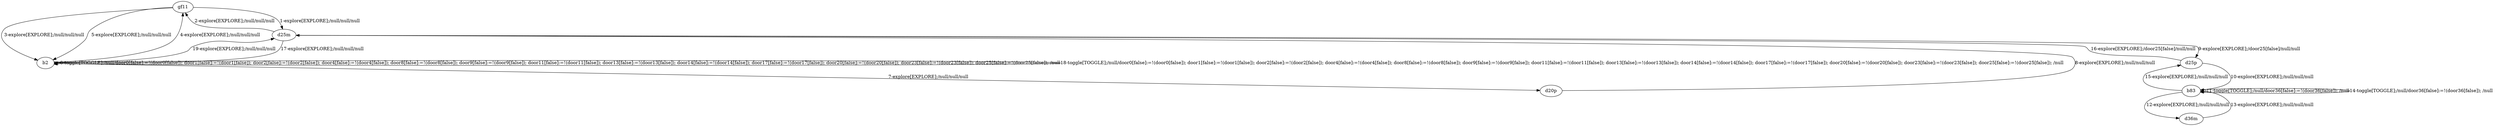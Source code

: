 # Total number of goals covered by this test: 1
# d36m --> b83

digraph g {
"gf11" -> "d25m" [label = "1-explore[EXPLORE];/null/null/null"];
"d25m" -> "gf11" [label = "2-explore[EXPLORE];/null/null/null"];
"gf11" -> "b2" [label = "3-explore[EXPLORE];/null/null/null"];
"b2" -> "gf11" [label = "4-explore[EXPLORE];/null/null/null"];
"gf11" -> "b2" [label = "5-explore[EXPLORE];/null/null/null"];
"b2" -> "b2" [label = "6-toggle[TOGGLE];/null/door0[false]:=!(door0[false]); door1[false]:=!(door1[false]); door2[false]:=!(door2[false]); door4[false]:=!(door4[false]); door8[false]:=!(door8[false]); door9[false]:=!(door9[false]); door11[false]:=!(door11[false]); door13[false]:=!(door13[false]); door14[false]:=!(door14[false]); door17[false]:=!(door17[false]); door20[false]:=!(door20[false]); door23[false]:=!(door23[false]); door25[false]:=!(door25[false]); /null"];
"b2" -> "d20p" [label = "7-explore[EXPLORE];/null/null/null"];
"d20p" -> "d25m" [label = "8-explore[EXPLORE];/null/null/null"];
"d25m" -> "d25p" [label = "9-explore[EXPLORE];/door25[false]/null/null"];
"d25p" -> "b83" [label = "10-explore[EXPLORE];/null/null/null"];
"b83" -> "b83" [label = "11-toggle[TOGGLE];/null/door36[false]:=!(door36[false]); /null"];
"b83" -> "d36m" [label = "12-explore[EXPLORE];/null/null/null"];
"d36m" -> "b83" [label = "13-explore[EXPLORE];/null/null/null"];
"b83" -> "b83" [label = "14-toggle[TOGGLE];/null/door36[false]:=!(door36[false]); /null"];
"b83" -> "d25p" [label = "15-explore[EXPLORE];/null/null/null"];
"d25p" -> "d25m" [label = "16-explore[EXPLORE];/door25[false]/null/null"];
"d25m" -> "b2" [label = "17-explore[EXPLORE];/null/null/null"];
"b2" -> "b2" [label = "18-toggle[TOGGLE];/null/door0[false]:=!(door0[false]); door1[false]:=!(door1[false]); door2[false]:=!(door2[false]); door4[false]:=!(door4[false]); door8[false]:=!(door8[false]); door9[false]:=!(door9[false]); door11[false]:=!(door11[false]); door13[false]:=!(door13[false]); door14[false]:=!(door14[false]); door17[false]:=!(door17[false]); door20[false]:=!(door20[false]); door23[false]:=!(door23[false]); door25[false]:=!(door25[false]); /null"];
"b2" -> "d25m" [label = "19-explore[EXPLORE];/null/null/null"];
}